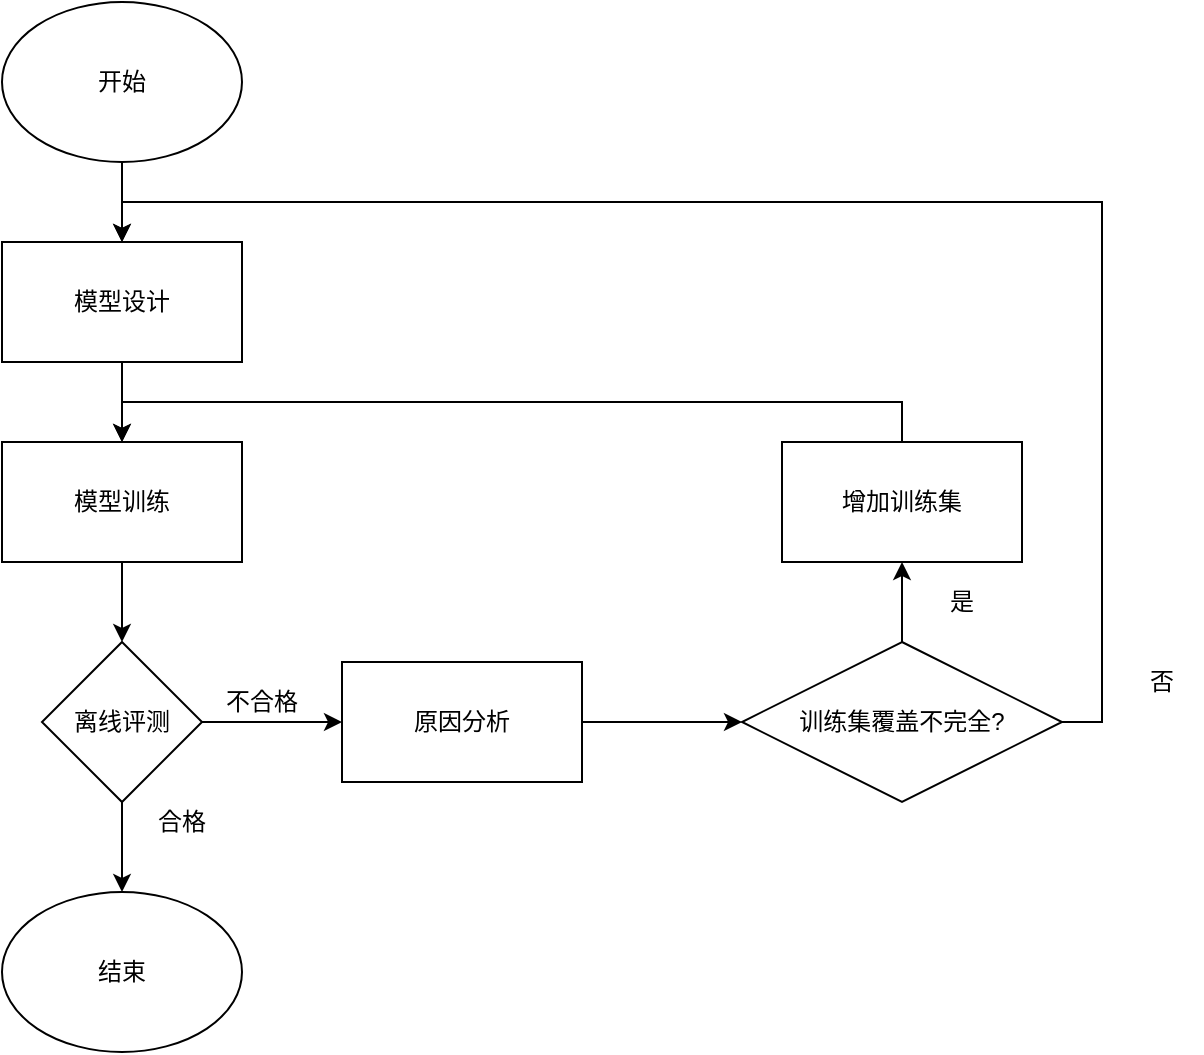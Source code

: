 <mxfile version="14.4.8" type="github">
  <diagram id="C5RBs43oDa-KdzZeNtuy" name="Page-1">
    <mxGraphModel dx="1357" dy="897" grid="0" gridSize="10" guides="1" tooltips="1" connect="1" arrows="1" fold="1" page="1" pageScale="1" pageWidth="827" pageHeight="1169" math="0" shadow="0">
      <root>
        <mxCell id="WIyWlLk6GJQsqaUBKTNV-0" />
        <mxCell id="WIyWlLk6GJQsqaUBKTNV-1" parent="WIyWlLk6GJQsqaUBKTNV-0" />
        <mxCell id="JbkMTvJ7BR03JZhLj7be-27" style="edgeStyle=orthogonalEdgeStyle;rounded=0;orthogonalLoop=1;jettySize=auto;html=1;exitX=0.5;exitY=1;exitDx=0;exitDy=0;" edge="1" parent="WIyWlLk6GJQsqaUBKTNV-1" source="JbkMTvJ7BR03JZhLj7be-0" target="JbkMTvJ7BR03JZhLj7be-18">
          <mxGeometry relative="1" as="geometry" />
        </mxCell>
        <mxCell id="JbkMTvJ7BR03JZhLj7be-0" value="开始" style="ellipse;whiteSpace=wrap;html=1;" vertex="1" parent="WIyWlLk6GJQsqaUBKTNV-1">
          <mxGeometry x="110" y="100" width="120" height="80" as="geometry" />
        </mxCell>
        <mxCell id="JbkMTvJ7BR03JZhLj7be-28" style="edgeStyle=orthogonalEdgeStyle;rounded=0;orthogonalLoop=1;jettySize=auto;html=1;exitX=0.5;exitY=1;exitDx=0;exitDy=0;" edge="1" parent="WIyWlLk6GJQsqaUBKTNV-1" source="JbkMTvJ7BR03JZhLj7be-18" target="JbkMTvJ7BR03JZhLj7be-19">
          <mxGeometry relative="1" as="geometry" />
        </mxCell>
        <mxCell id="JbkMTvJ7BR03JZhLj7be-18" value="模型设计" style="rounded=0;whiteSpace=wrap;html=1;" vertex="1" parent="WIyWlLk6GJQsqaUBKTNV-1">
          <mxGeometry x="110" y="220" width="120" height="60" as="geometry" />
        </mxCell>
        <mxCell id="JbkMTvJ7BR03JZhLj7be-29" style="edgeStyle=orthogonalEdgeStyle;rounded=0;orthogonalLoop=1;jettySize=auto;html=1;exitX=0.5;exitY=1;exitDx=0;exitDy=0;" edge="1" parent="WIyWlLk6GJQsqaUBKTNV-1" source="JbkMTvJ7BR03JZhLj7be-19" target="JbkMTvJ7BR03JZhLj7be-21">
          <mxGeometry relative="1" as="geometry" />
        </mxCell>
        <mxCell id="JbkMTvJ7BR03JZhLj7be-19" value="模型训练" style="rounded=0;whiteSpace=wrap;html=1;" vertex="1" parent="WIyWlLk6GJQsqaUBKTNV-1">
          <mxGeometry x="110" y="320" width="120" height="60" as="geometry" />
        </mxCell>
        <mxCell id="JbkMTvJ7BR03JZhLj7be-30" style="edgeStyle=orthogonalEdgeStyle;rounded=0;orthogonalLoop=1;jettySize=auto;html=1;exitX=0.5;exitY=1;exitDx=0;exitDy=0;entryX=0.5;entryY=0;entryDx=0;entryDy=0;" edge="1" parent="WIyWlLk6GJQsqaUBKTNV-1" source="JbkMTvJ7BR03JZhLj7be-21" target="JbkMTvJ7BR03JZhLj7be-22">
          <mxGeometry relative="1" as="geometry" />
        </mxCell>
        <mxCell id="JbkMTvJ7BR03JZhLj7be-31" style="edgeStyle=orthogonalEdgeStyle;rounded=0;orthogonalLoop=1;jettySize=auto;html=1;exitX=1;exitY=0.5;exitDx=0;exitDy=0;" edge="1" parent="WIyWlLk6GJQsqaUBKTNV-1" source="JbkMTvJ7BR03JZhLj7be-21" target="JbkMTvJ7BR03JZhLj7be-23">
          <mxGeometry relative="1" as="geometry" />
        </mxCell>
        <mxCell id="JbkMTvJ7BR03JZhLj7be-21" value="离线评测" style="rhombus;whiteSpace=wrap;html=1;" vertex="1" parent="WIyWlLk6GJQsqaUBKTNV-1">
          <mxGeometry x="130" y="420" width="80" height="80" as="geometry" />
        </mxCell>
        <mxCell id="JbkMTvJ7BR03JZhLj7be-22" value="结束" style="ellipse;whiteSpace=wrap;html=1;" vertex="1" parent="WIyWlLk6GJQsqaUBKTNV-1">
          <mxGeometry x="110" y="545" width="120" height="80" as="geometry" />
        </mxCell>
        <mxCell id="JbkMTvJ7BR03JZhLj7be-32" style="edgeStyle=orthogonalEdgeStyle;rounded=0;orthogonalLoop=1;jettySize=auto;html=1;exitX=1;exitY=0.5;exitDx=0;exitDy=0;entryX=0;entryY=0.5;entryDx=0;entryDy=0;" edge="1" parent="WIyWlLk6GJQsqaUBKTNV-1" source="JbkMTvJ7BR03JZhLj7be-23" target="JbkMTvJ7BR03JZhLj7be-24">
          <mxGeometry relative="1" as="geometry" />
        </mxCell>
        <mxCell id="JbkMTvJ7BR03JZhLj7be-23" value="原因分析" style="rounded=0;whiteSpace=wrap;html=1;" vertex="1" parent="WIyWlLk6GJQsqaUBKTNV-1">
          <mxGeometry x="280" y="430" width="120" height="60" as="geometry" />
        </mxCell>
        <mxCell id="JbkMTvJ7BR03JZhLj7be-33" style="edgeStyle=orthogonalEdgeStyle;rounded=0;orthogonalLoop=1;jettySize=auto;html=1;exitX=0.5;exitY=0;exitDx=0;exitDy=0;entryX=0.5;entryY=1;entryDx=0;entryDy=0;" edge="1" parent="WIyWlLk6GJQsqaUBKTNV-1" source="JbkMTvJ7BR03JZhLj7be-24" target="JbkMTvJ7BR03JZhLj7be-25">
          <mxGeometry relative="1" as="geometry" />
        </mxCell>
        <mxCell id="JbkMTvJ7BR03JZhLj7be-35" style="edgeStyle=orthogonalEdgeStyle;rounded=0;orthogonalLoop=1;jettySize=auto;html=1;exitX=1;exitY=0.5;exitDx=0;exitDy=0;entryX=0.5;entryY=0;entryDx=0;entryDy=0;" edge="1" parent="WIyWlLk6GJQsqaUBKTNV-1" source="JbkMTvJ7BR03JZhLj7be-24" target="JbkMTvJ7BR03JZhLj7be-18">
          <mxGeometry relative="1" as="geometry" />
        </mxCell>
        <mxCell id="JbkMTvJ7BR03JZhLj7be-24" value="训练集覆盖不完全?" style="rhombus;whiteSpace=wrap;html=1;" vertex="1" parent="WIyWlLk6GJQsqaUBKTNV-1">
          <mxGeometry x="480" y="420" width="160" height="80" as="geometry" />
        </mxCell>
        <mxCell id="JbkMTvJ7BR03JZhLj7be-34" style="edgeStyle=orthogonalEdgeStyle;rounded=0;orthogonalLoop=1;jettySize=auto;html=1;exitX=0.5;exitY=0;exitDx=0;exitDy=0;entryX=0.5;entryY=0;entryDx=0;entryDy=0;" edge="1" parent="WIyWlLk6GJQsqaUBKTNV-1" source="JbkMTvJ7BR03JZhLj7be-25" target="JbkMTvJ7BR03JZhLj7be-19">
          <mxGeometry relative="1" as="geometry" />
        </mxCell>
        <mxCell id="JbkMTvJ7BR03JZhLj7be-25" value="增加训练集" style="rounded=0;whiteSpace=wrap;html=1;" vertex="1" parent="WIyWlLk6GJQsqaUBKTNV-1">
          <mxGeometry x="500" y="320" width="120" height="60" as="geometry" />
        </mxCell>
        <mxCell id="JbkMTvJ7BR03JZhLj7be-36" value="合格" style="text;html=1;strokeColor=none;fillColor=none;align=center;verticalAlign=middle;whiteSpace=wrap;rounded=0;" vertex="1" parent="WIyWlLk6GJQsqaUBKTNV-1">
          <mxGeometry x="180" y="500" width="40" height="20" as="geometry" />
        </mxCell>
        <mxCell id="JbkMTvJ7BR03JZhLj7be-37" value="不合格" style="text;html=1;strokeColor=none;fillColor=none;align=center;verticalAlign=middle;whiteSpace=wrap;rounded=0;" vertex="1" parent="WIyWlLk6GJQsqaUBKTNV-1">
          <mxGeometry x="220" y="440" width="40" height="20" as="geometry" />
        </mxCell>
        <mxCell id="JbkMTvJ7BR03JZhLj7be-38" value="是" style="text;html=1;strokeColor=none;fillColor=none;align=center;verticalAlign=middle;whiteSpace=wrap;rounded=0;" vertex="1" parent="WIyWlLk6GJQsqaUBKTNV-1">
          <mxGeometry x="570" y="390" width="40" height="20" as="geometry" />
        </mxCell>
        <mxCell id="JbkMTvJ7BR03JZhLj7be-41" value="否" style="text;html=1;strokeColor=none;fillColor=none;align=center;verticalAlign=middle;whiteSpace=wrap;rounded=0;" vertex="1" parent="WIyWlLk6GJQsqaUBKTNV-1">
          <mxGeometry x="670" y="430" width="40" height="20" as="geometry" />
        </mxCell>
      </root>
    </mxGraphModel>
  </diagram>
</mxfile>
